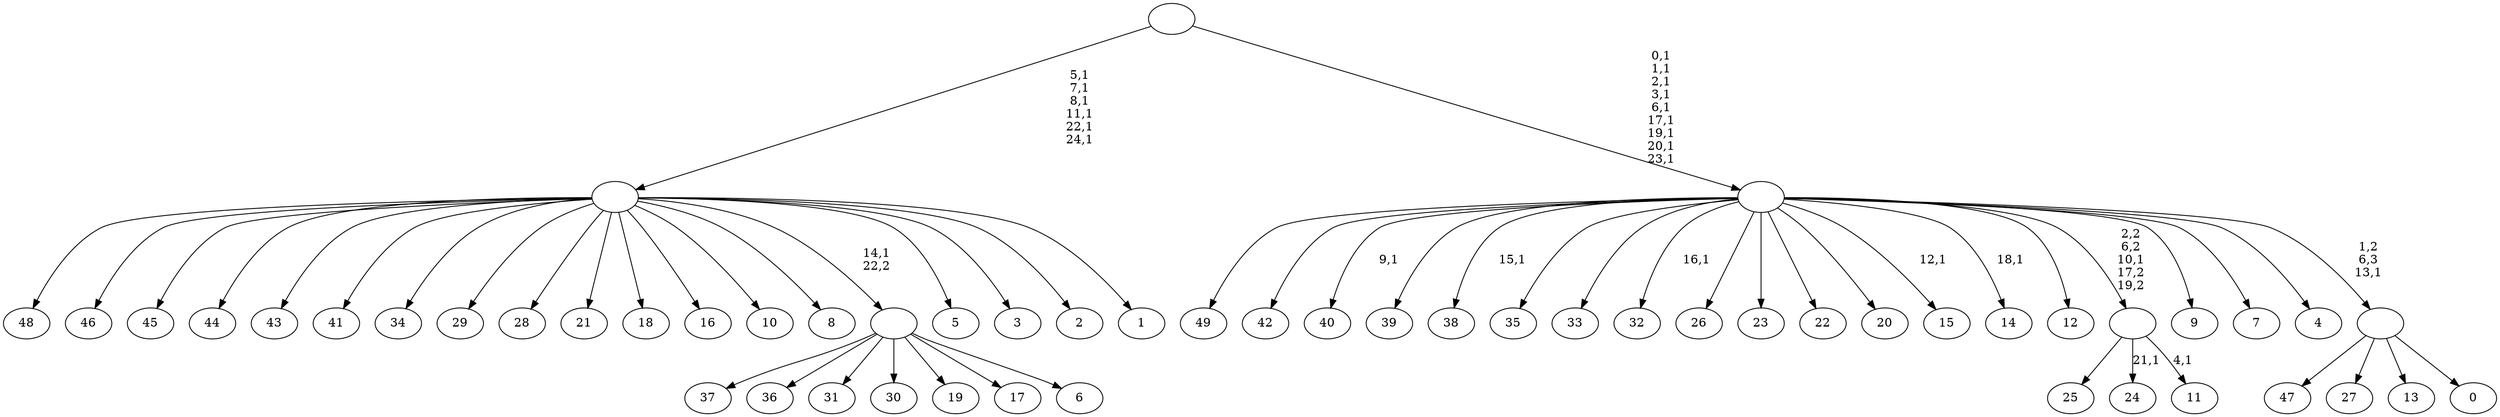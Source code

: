 digraph T {
	75 [label="49"]
	74 [label="48"]
	73 [label="47"]
	72 [label="46"]
	71 [label="45"]
	70 [label="44"]
	69 [label="43"]
	68 [label="42"]
	67 [label="41"]
	66 [label="40"]
	64 [label="39"]
	63 [label="38"]
	61 [label="37"]
	60 [label="36"]
	59 [label="35"]
	58 [label="34"]
	57 [label="33"]
	56 [label="32"]
	54 [label="31"]
	53 [label="30"]
	52 [label="29"]
	51 [label="28"]
	50 [label="27"]
	49 [label="26"]
	48 [label="25"]
	47 [label="24"]
	45 [label="23"]
	44 [label="22"]
	43 [label="21"]
	42 [label="20"]
	41 [label="19"]
	40 [label="18"]
	39 [label="17"]
	38 [label="16"]
	37 [label="15"]
	35 [label="14"]
	33 [label="13"]
	32 [label="12"]
	31 [label="11"]
	29 [label=""]
	28 [label="10"]
	27 [label="9"]
	26 [label="8"]
	25 [label="7"]
	24 [label="6"]
	23 [label=""]
	22 [label="5"]
	21 [label="4"]
	20 [label="3"]
	19 [label="2"]
	18 [label="1"]
	17 [label=""]
	11 [label="0"]
	10 [label=""]
	9 [label=""]
	0 [label=""]
	29 -> 31 [label="4,1"]
	29 -> 47 [label="21,1"]
	29 -> 48 [label=""]
	23 -> 61 [label=""]
	23 -> 60 [label=""]
	23 -> 54 [label=""]
	23 -> 53 [label=""]
	23 -> 41 [label=""]
	23 -> 39 [label=""]
	23 -> 24 [label=""]
	17 -> 74 [label=""]
	17 -> 72 [label=""]
	17 -> 71 [label=""]
	17 -> 70 [label=""]
	17 -> 69 [label=""]
	17 -> 67 [label=""]
	17 -> 58 [label=""]
	17 -> 52 [label=""]
	17 -> 51 [label=""]
	17 -> 43 [label=""]
	17 -> 40 [label=""]
	17 -> 38 [label=""]
	17 -> 28 [label=""]
	17 -> 26 [label=""]
	17 -> 23 [label="14,1\n22,2"]
	17 -> 22 [label=""]
	17 -> 20 [label=""]
	17 -> 19 [label=""]
	17 -> 18 [label=""]
	10 -> 73 [label=""]
	10 -> 50 [label=""]
	10 -> 33 [label=""]
	10 -> 11 [label=""]
	9 -> 35 [label="18,1"]
	9 -> 37 [label="12,1"]
	9 -> 56 [label="16,1"]
	9 -> 63 [label="15,1"]
	9 -> 66 [label="9,1"]
	9 -> 75 [label=""]
	9 -> 68 [label=""]
	9 -> 64 [label=""]
	9 -> 59 [label=""]
	9 -> 57 [label=""]
	9 -> 49 [label=""]
	9 -> 45 [label=""]
	9 -> 44 [label=""]
	9 -> 42 [label=""]
	9 -> 32 [label=""]
	9 -> 29 [label="2,2\n6,2\n10,1\n17,2\n19,2"]
	9 -> 27 [label=""]
	9 -> 25 [label=""]
	9 -> 21 [label=""]
	9 -> 10 [label="1,2\n6,3\n13,1"]
	0 -> 9 [label="0,1\n1,1\n2,1\n3,1\n6,1\n17,1\n19,1\n20,1\n23,1"]
	0 -> 17 [label="5,1\n7,1\n8,1\n11,1\n22,1\n24,1"]
}
